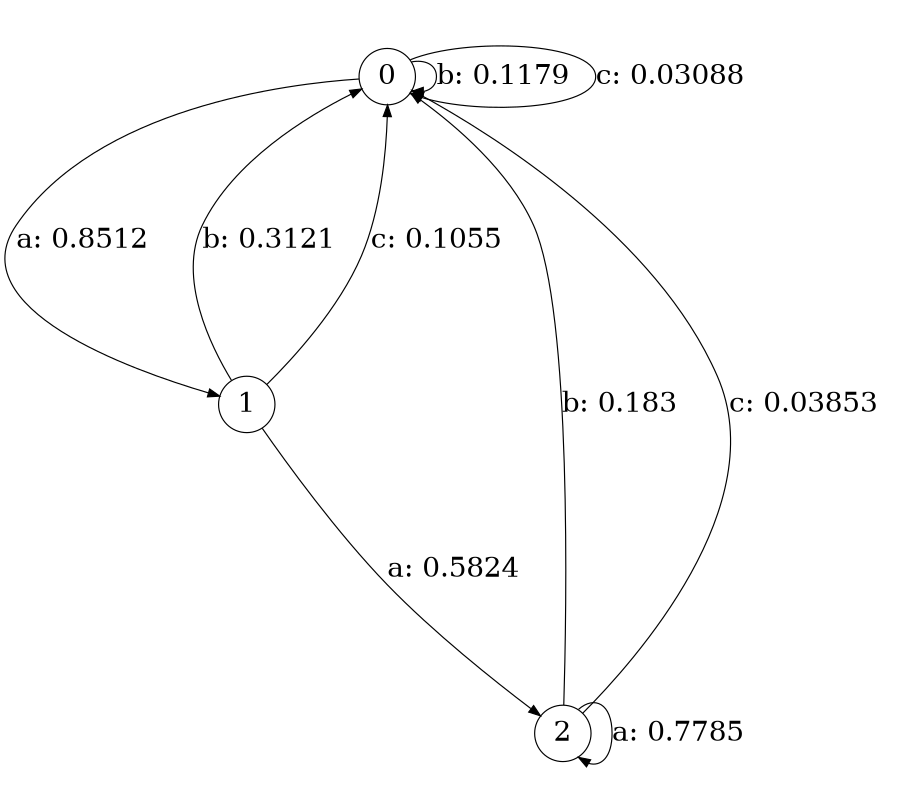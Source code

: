 digraph "d6-600nw-t0-cen-SML" {
size = "6,8.5";
ratio = "fill";
node [shape = circle];
node [fontsize = 24];
edge [fontsize = 24];
0 -> 1 [label = "a: 0.8512   "];
0 -> 0 [label = "b: 0.1179   "];
0 -> 0 [label = "c: 0.03088  "];
1 -> 2 [label = "a: 0.5824   "];
1 -> 0 [label = "b: 0.3121   "];
1 -> 0 [label = "c: 0.1055   "];
2 -> 2 [label = "a: 0.7785   "];
2 -> 0 [label = "b: 0.183    "];
2 -> 0 [label = "c: 0.03853  "];
}